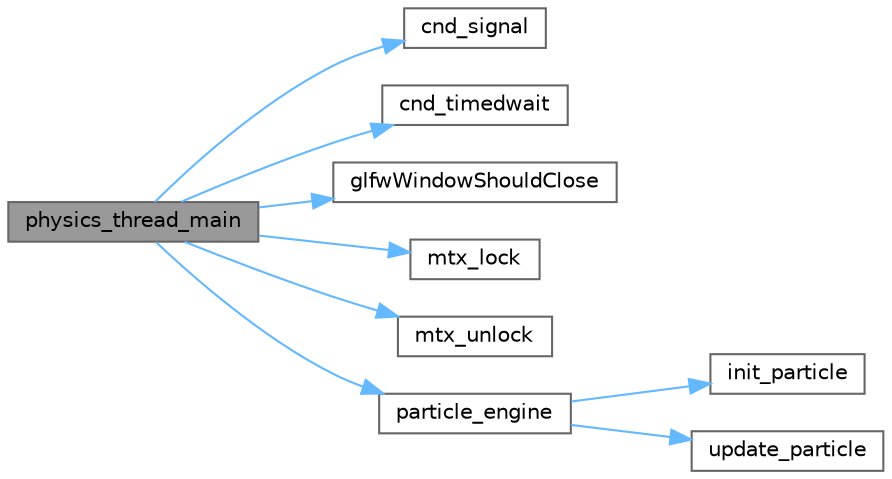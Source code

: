 digraph "physics_thread_main"
{
 // LATEX_PDF_SIZE
  bgcolor="transparent";
  edge [fontname=Helvetica,fontsize=10,labelfontname=Helvetica,labelfontsize=10];
  node [fontname=Helvetica,fontsize=10,shape=box,height=0.2,width=0.4];
  rankdir="LR";
  Node1 [id="Node000001",label="physics_thread_main",height=0.2,width=0.4,color="gray40", fillcolor="grey60", style="filled", fontcolor="black",tooltip=" "];
  Node1 -> Node2 [id="edge1_Node000001_Node000002",color="steelblue1",style="solid",tooltip=" "];
  Node2 [id="Node000002",label="cnd_signal",height=0.2,width=0.4,color="grey40", fillcolor="white", style="filled",URL="$tinycthread_8c.html#af76e066715b1190d38a69da1c511e30f",tooltip=" "];
  Node1 -> Node3 [id="edge2_Node000001_Node000003",color="steelblue1",style="solid",tooltip=" "];
  Node3 [id="Node000003",label="cnd_timedwait",height=0.2,width=0.4,color="grey40", fillcolor="white", style="filled",URL="$tinycthread_8c.html#a2bdc352d949424855c957b0d1916d443",tooltip=" "];
  Node1 -> Node4 [id="edge3_Node000001_Node000004",color="steelblue1",style="solid",tooltip=" "];
  Node4 [id="Node000004",label="glfwWindowShouldClose",height=0.2,width=0.4,color="grey40", fillcolor="white", style="filled",URL="$group__window.html#gaa6162f67dfa38b8beda2fea623649332",tooltip="Checks the close flag of the specified window."];
  Node1 -> Node5 [id="edge4_Node000001_Node000005",color="steelblue1",style="solid",tooltip=" "];
  Node5 [id="Node000005",label="mtx_lock",height=0.2,width=0.4,color="grey40", fillcolor="white", style="filled",URL="$tinycthread_8c.html#a8945984db67db8ee774872da64d0e424",tooltip=" "];
  Node1 -> Node6 [id="edge5_Node000001_Node000006",color="steelblue1",style="solid",tooltip=" "];
  Node6 [id="Node000006",label="mtx_unlock",height=0.2,width=0.4,color="grey40", fillcolor="white", style="filled",URL="$tinycthread_8c.html#ae2fb1d2854461fa583017cc9b0bc6cca",tooltip=" "];
  Node1 -> Node7 [id="edge6_Node000001_Node000007",color="steelblue1",style="solid",tooltip=" "];
  Node7 [id="Node000007",label="particle_engine",height=0.2,width=0.4,color="grey40", fillcolor="white", style="filled",URL="$particles_8c.html#a3015d992dd4ccf5adc252ac338243a7e",tooltip=" "];
  Node7 -> Node8 [id="edge7_Node000007_Node000008",color="steelblue1",style="solid",tooltip=" "];
  Node8 [id="Node000008",label="init_particle",height=0.2,width=0.4,color="grey40", fillcolor="white", style="filled",URL="$particles_8c.html#aa16ee78a7af6ce5946591b7ffda93c5f",tooltip=" "];
  Node7 -> Node9 [id="edge8_Node000007_Node000009",color="steelblue1",style="solid",tooltip=" "];
  Node9 [id="Node000009",label="update_particle",height=0.2,width=0.4,color="grey40", fillcolor="white", style="filled",URL="$particles_8c.html#a1fb6310fc2bef2b87a07193911665e92",tooltip=" "];
}
